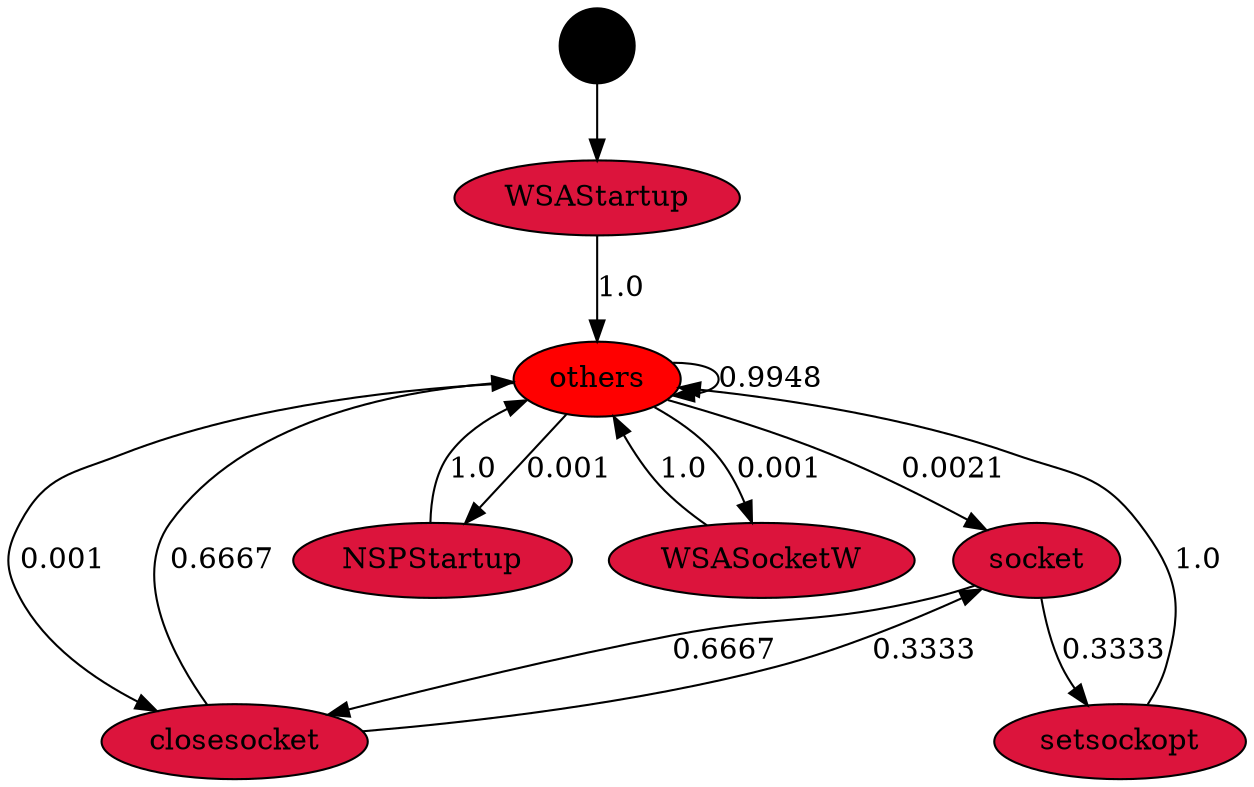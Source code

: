 digraph "./API_PER_CATEGORY/InternetOpenUrl.exe_7000_Windows Sockets (Winsock)_API_per_Category_Transition_Matrix" {
	WSAStartup [label=WSAStartup fillcolor=crimson style=filled]
	others [label=others fillcolor=red style=filled]
	WSAStartup -> others [label=1.0]
	Start [label="" fillcolor=black fontcolor=white shape=circle style=filled]
	Start -> WSAStartup
	others [label=others fillcolor=red style=filled]
	others [label=others fillcolor=red style=filled]
	others -> others [label=0.9948]
	others [label=others fillcolor=red style=filled]
	socket [label=socket fillcolor=crimson style=filled]
	others -> socket [label=0.0021]
	others [label=others fillcolor=red style=filled]
	closesocket [label=closesocket fillcolor=crimson style=filled]
	others -> closesocket [label=0.001]
	others [label=others fillcolor=red style=filled]
	NSPStartup [label=NSPStartup fillcolor=crimson style=filled]
	others -> NSPStartup [label=0.001]
	others [label=others fillcolor=red style=filled]
	WSASocketW [label=WSASocketW fillcolor=crimson style=filled]
	others -> WSASocketW [label=0.001]
	socket [label=socket fillcolor=crimson style=filled]
	setsockopt [label=setsockopt fillcolor=crimson style=filled]
	socket -> setsockopt [label=0.3333]
	socket [label=socket fillcolor=crimson style=filled]
	closesocket [label=closesocket fillcolor=crimson style=filled]
	socket -> closesocket [label=0.6667]
	setsockopt [label=setsockopt fillcolor=crimson style=filled]
	others [label=others fillcolor=red style=filled]
	setsockopt -> others [label=1.0]
	closesocket [label=closesocket fillcolor=crimson style=filled]
	others [label=others fillcolor=red style=filled]
	closesocket -> others [label=0.6667]
	closesocket [label=closesocket fillcolor=crimson style=filled]
	socket [label=socket fillcolor=crimson style=filled]
	closesocket -> socket [label=0.3333]
	NSPStartup [label=NSPStartup fillcolor=crimson style=filled]
	others [label=others fillcolor=red style=filled]
	NSPStartup -> others [label=1.0]
	WSASocketW [label=WSASocketW fillcolor=crimson style=filled]
	others [label=others fillcolor=red style=filled]
	WSASocketW -> others [label=1.0]
}
